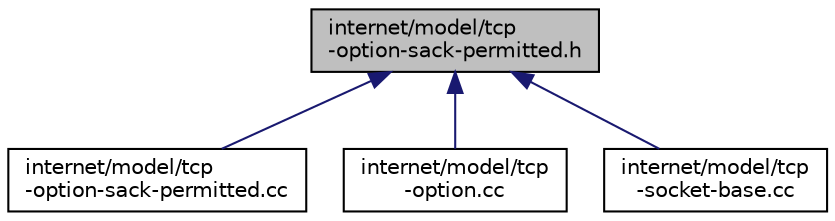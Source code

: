 digraph "internet/model/tcp-option-sack-permitted.h"
{
  edge [fontname="Helvetica",fontsize="10",labelfontname="Helvetica",labelfontsize="10"];
  node [fontname="Helvetica",fontsize="10",shape=record];
  Node1 [label="internet/model/tcp\l-option-sack-permitted.h",height=0.2,width=0.4,color="black", fillcolor="grey75", style="filled", fontcolor="black"];
  Node1 -> Node2 [dir="back",color="midnightblue",fontsize="10",style="solid"];
  Node2 [label="internet/model/tcp\l-option-sack-permitted.cc",height=0.2,width=0.4,color="black", fillcolor="white", style="filled",URL="$d6/d52/tcp-option-sack-permitted_8cc.html"];
  Node1 -> Node3 [dir="back",color="midnightblue",fontsize="10",style="solid"];
  Node3 [label="internet/model/tcp\l-option.cc",height=0.2,width=0.4,color="black", fillcolor="white", style="filled",URL="$d1/d73/tcp-option_8cc.html"];
  Node1 -> Node4 [dir="back",color="midnightblue",fontsize="10",style="solid"];
  Node4 [label="internet/model/tcp\l-socket-base.cc",height=0.2,width=0.4,color="black", fillcolor="white", style="filled",URL="$d6/d1f/tcp-socket-base_8cc.html"];
}
